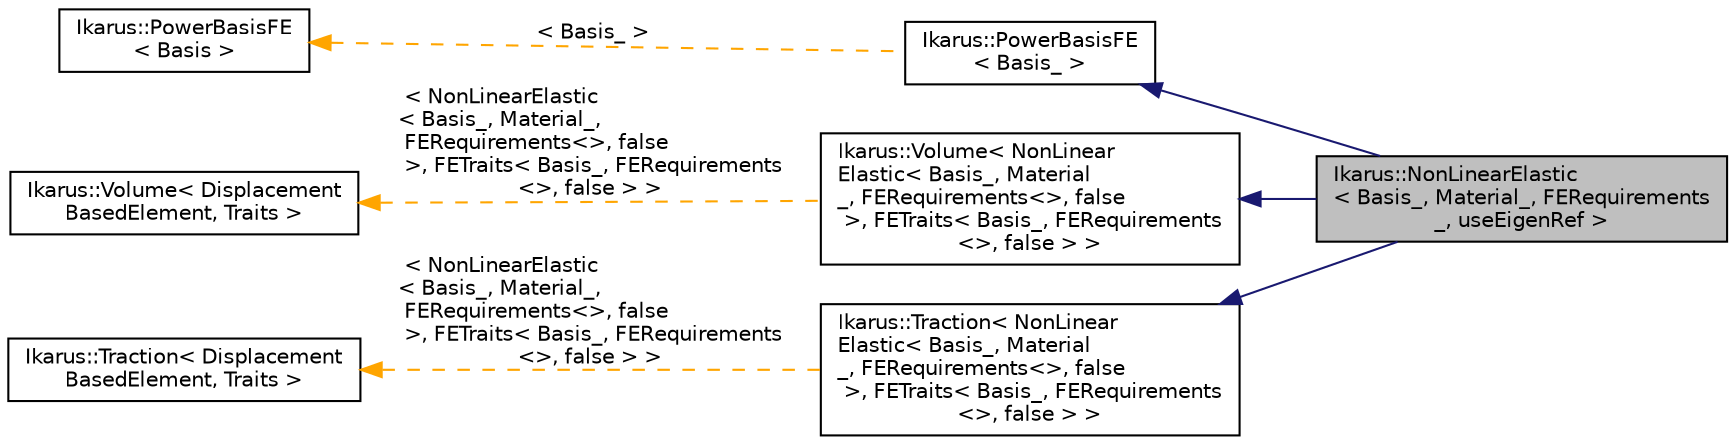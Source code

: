 digraph "Ikarus::NonLinearElastic&lt; Basis_, Material_, FERequirements_, useEigenRef &gt;"
{
 // LATEX_PDF_SIZE
  edge [fontname="Helvetica",fontsize="10",labelfontname="Helvetica",labelfontsize="10"];
  node [fontname="Helvetica",fontsize="10",shape=record];
  rankdir="LR";
  Node1 [label="Ikarus::NonLinearElastic\l\< Basis_, Material_, FERequirements\l_, useEigenRef \>",height=0.2,width=0.4,color="black", fillcolor="grey75", style="filled", fontcolor="black",tooltip="NonLinearElastic class represents a non-linear elastic finite element."];
  Node2 -> Node1 [dir="back",color="midnightblue",fontsize="10",style="solid",fontname="Helvetica"];
  Node2 [label="Ikarus::PowerBasisFE\l\< Basis_ \>",height=0.2,width=0.4,color="black", fillcolor="white", style="filled",URL="$a01226.html",tooltip=" "];
  Node3 -> Node2 [dir="back",color="orange",fontsize="10",style="dashed",label=" \< Basis_ \>" ,fontname="Helvetica"];
  Node3 [label="Ikarus::PowerBasisFE\l\< Basis \>",height=0.2,width=0.4,color="black", fillcolor="white", style="filled",URL="$a01226.html",tooltip="PowerBasisFE class for working with a power basis in FlatInterLeaved elements."];
  Node4 -> Node1 [dir="back",color="midnightblue",fontsize="10",style="solid",fontname="Helvetica"];
  Node4 [label="Ikarus::Volume\< NonLinear\lElastic\< Basis_, Material\l_, FERequirements\<\>, false\l \>, FETraits\< Basis_, FERequirements\l\<\>, false \> \>",height=0.2,width=0.4,color="black", fillcolor="white", style="filled",URL="$a01306.html",tooltip=" "];
  Node5 -> Node4 [dir="back",color="orange",fontsize="10",style="dashed",label=" \< NonLinearElastic\l\< Basis_, Material_,\l FERequirements\<\>, false\l \>, FETraits\< Basis_, FERequirements\l\<\>, false \> \>" ,fontname="Helvetica"];
  Node5 [label="Ikarus::Volume\< Displacement\lBasedElement, Traits \>",height=0.2,width=0.4,color="black", fillcolor="white", style="filled",URL="$a01306.html",tooltip="Volume class represents distributed volume load that can be applied."];
  Node6 -> Node1 [dir="back",color="midnightblue",fontsize="10",style="solid",fontname="Helvetica"];
  Node6 [label="Ikarus::Traction\< NonLinear\lElastic\< Basis_, Material\l_, FERequirements\<\>, false\l \>, FETraits\< Basis_, FERequirements\l\<\>, false \> \>",height=0.2,width=0.4,color="black", fillcolor="white", style="filled",URL="$a01302.html",tooltip=" "];
  Node7 -> Node6 [dir="back",color="orange",fontsize="10",style="dashed",label=" \< NonLinearElastic\l\< Basis_, Material_,\l FERequirements\<\>, false\l \>, FETraits\< Basis_, FERequirements\l\<\>, false \> \>" ,fontname="Helvetica"];
  Node7 [label="Ikarus::Traction\< Displacement\lBasedElement, Traits \>",height=0.2,width=0.4,color="black", fillcolor="white", style="filled",URL="$a01302.html",tooltip="Traction class represents distributed traction load that can be applied."];
}
